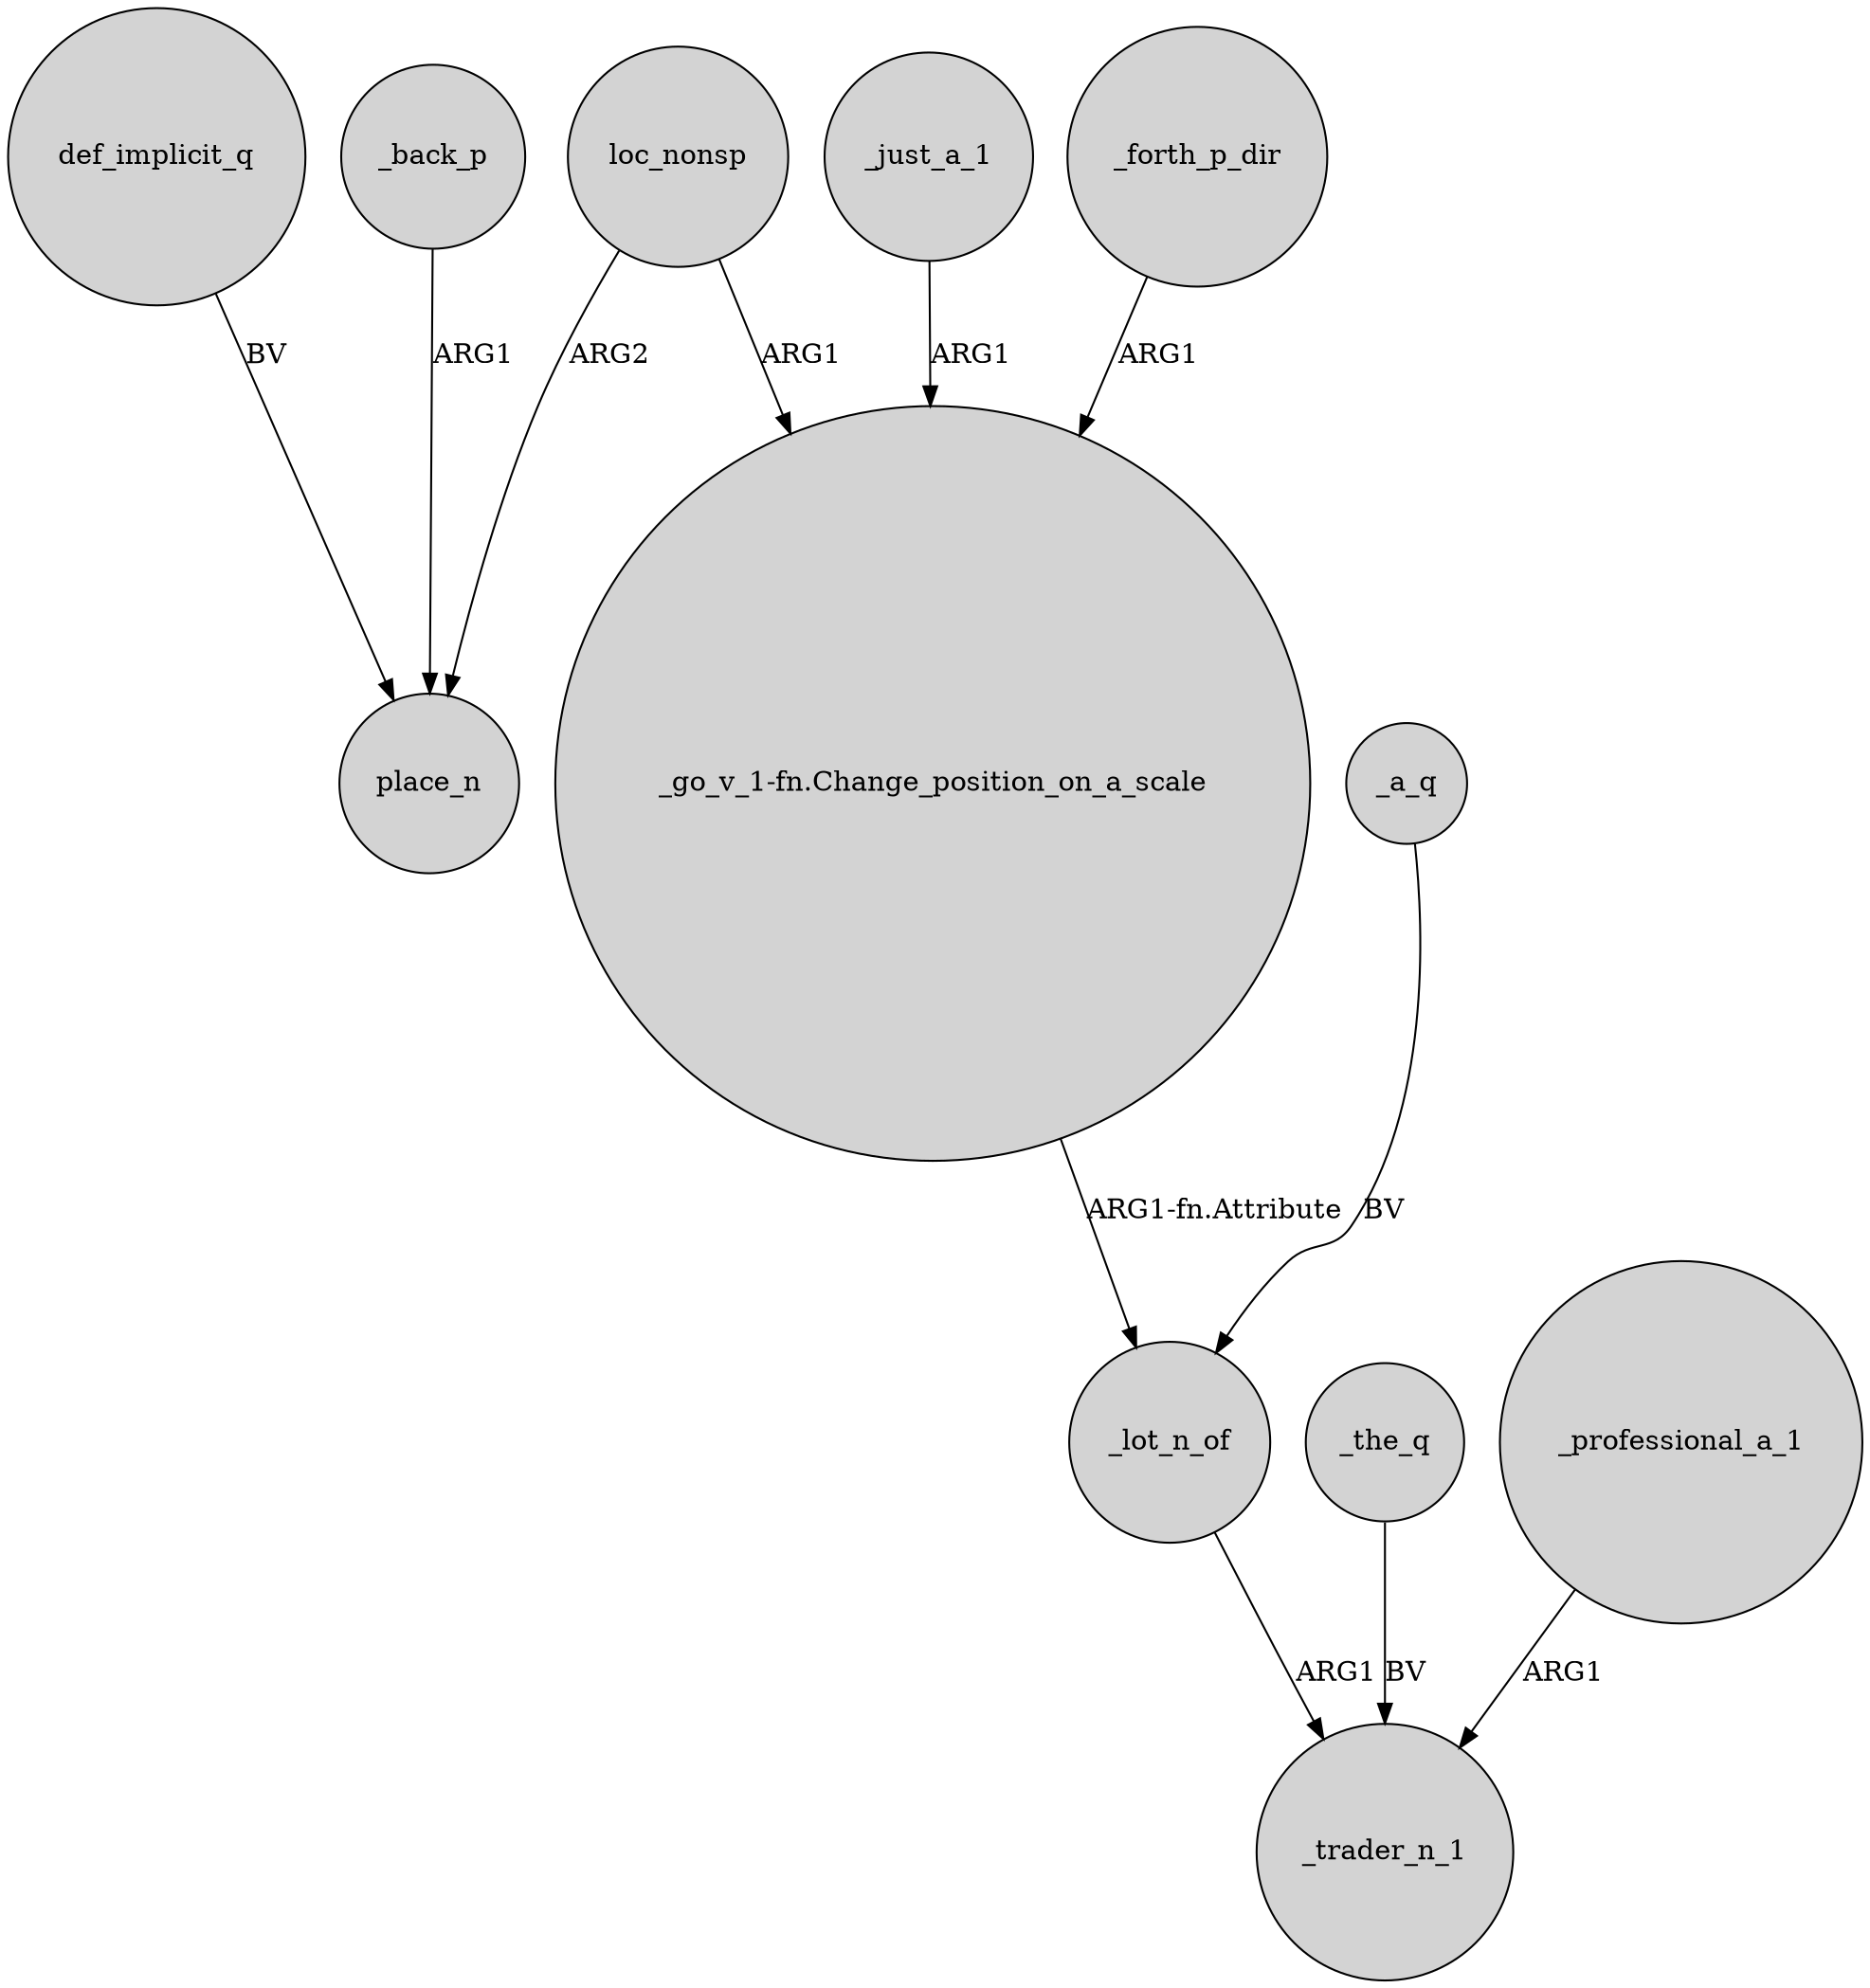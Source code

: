 digraph {
	node [shape=circle style=filled]
	loc_nonsp -> place_n [label=ARG2]
	_back_p -> place_n [label=ARG1]
	"_go_v_1-fn.Change_position_on_a_scale" -> _lot_n_of [label="ARG1-fn.Attribute"]
	_lot_n_of -> _trader_n_1 [label=ARG1]
	loc_nonsp -> "_go_v_1-fn.Change_position_on_a_scale" [label=ARG1]
	def_implicit_q -> place_n [label=BV]
	_just_a_1 -> "_go_v_1-fn.Change_position_on_a_scale" [label=ARG1]
	_the_q -> _trader_n_1 [label=BV]
	_forth_p_dir -> "_go_v_1-fn.Change_position_on_a_scale" [label=ARG1]
	_professional_a_1 -> _trader_n_1 [label=ARG1]
	_a_q -> _lot_n_of [label=BV]
}
